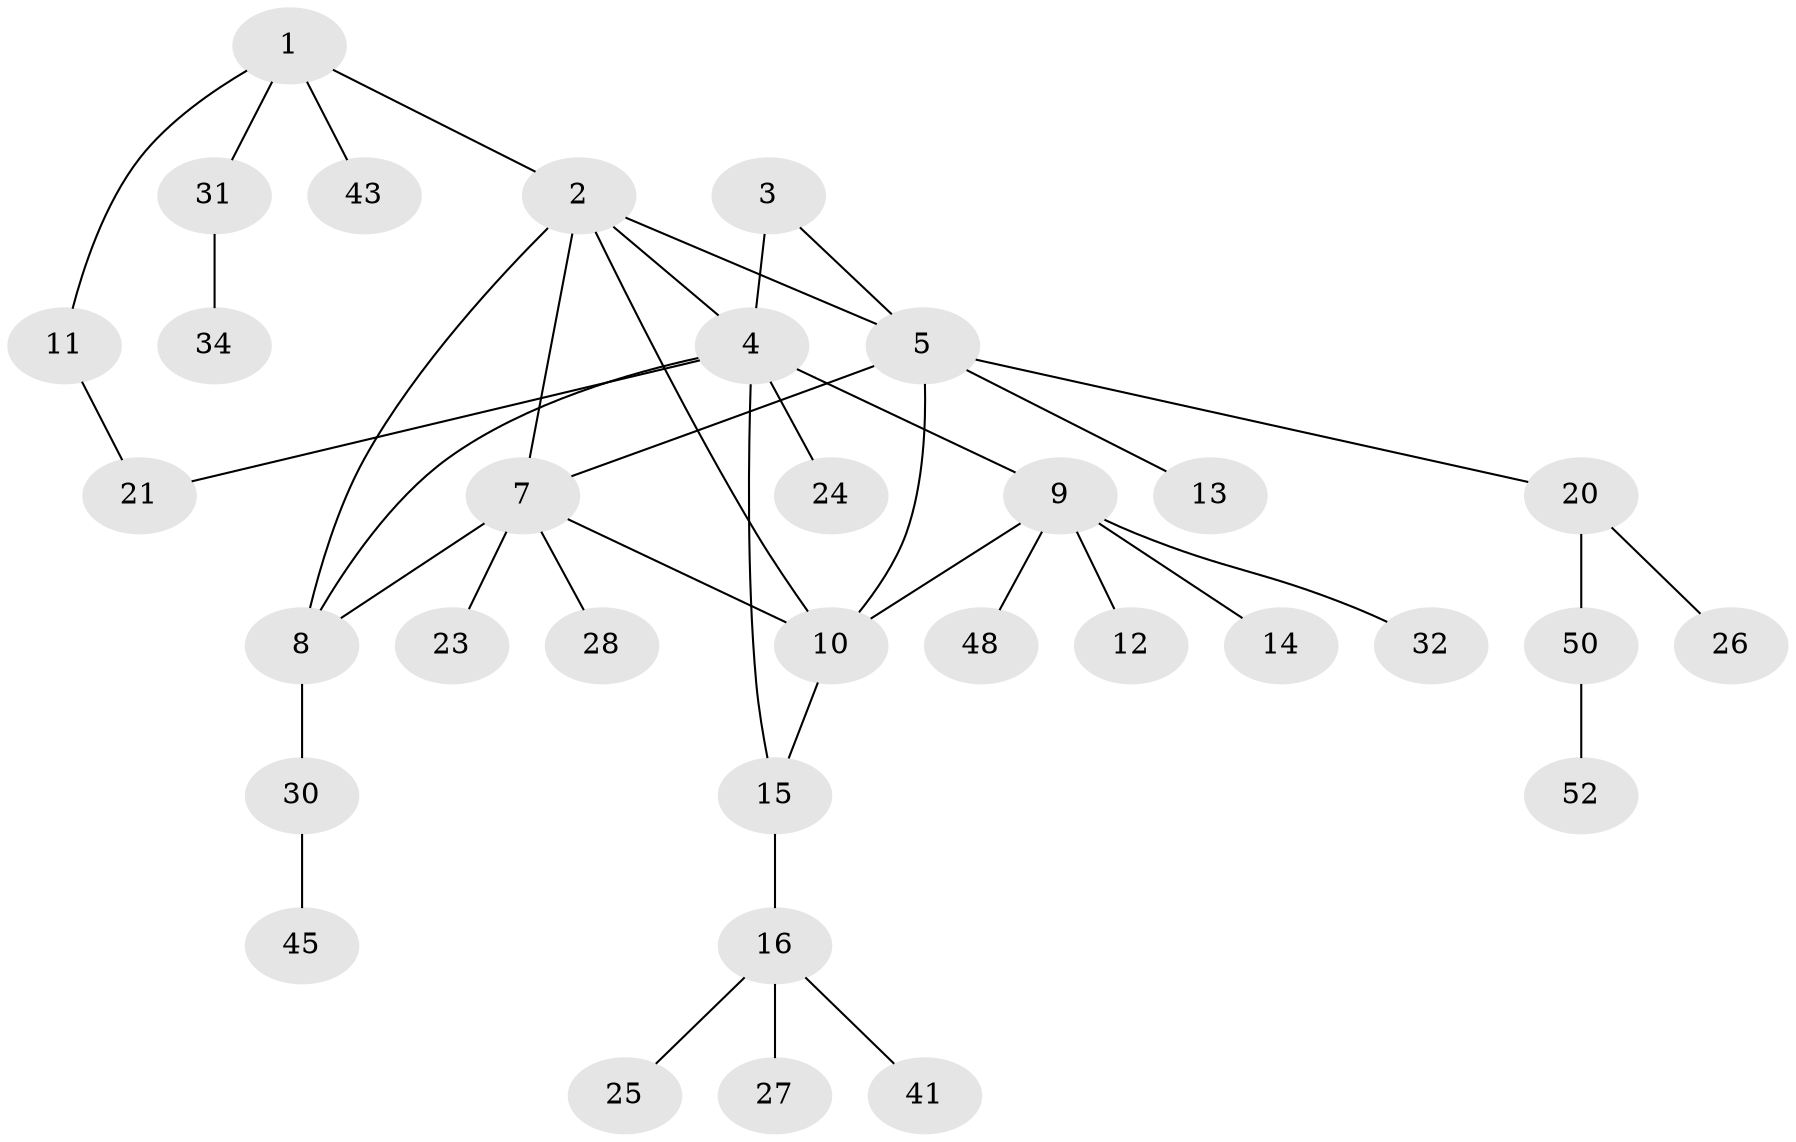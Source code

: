 // original degree distribution, {4: 0.09615384615384616, 6: 0.019230769230769232, 3: 0.1346153846153846, 8: 0.019230769230769232, 7: 0.038461538461538464, 5: 0.019230769230769232, 2: 0.21153846153846154, 1: 0.46153846153846156}
// Generated by graph-tools (version 1.1) at 2025/11/02/27/25 16:11:30]
// undirected, 33 vertices, 41 edges
graph export_dot {
graph [start="1"]
  node [color=gray90,style=filled];
  1 [super="+29"];
  2 [super="+49"];
  3 [super="+39"];
  4 [super="+33"];
  5 [super="+6"];
  7 [super="+18"];
  8 [super="+40"];
  9 [super="+37"];
  10 [super="+38"];
  11 [super="+35"];
  12 [super="+19"];
  13;
  14 [super="+22"];
  15;
  16 [super="+17"];
  20;
  21;
  23;
  24;
  25;
  26 [super="+42"];
  27;
  28;
  30 [super="+36"];
  31 [super="+47"];
  32;
  34;
  41;
  43 [super="+44"];
  45 [super="+46"];
  48;
  50 [super="+51"];
  52;
  1 -- 2;
  1 -- 11;
  1 -- 31;
  1 -- 43;
  2 -- 4;
  2 -- 7;
  2 -- 10;
  2 -- 5;
  2 -- 8;
  3 -- 4;
  3 -- 5;
  4 -- 8;
  4 -- 9;
  4 -- 15;
  4 -- 21;
  4 -- 24;
  5 -- 13;
  5 -- 20;
  5 -- 10;
  5 -- 7;
  7 -- 8;
  7 -- 10;
  7 -- 23;
  7 -- 28;
  8 -- 30;
  9 -- 10;
  9 -- 12;
  9 -- 14;
  9 -- 32;
  9 -- 48;
  10 -- 15;
  11 -- 21;
  15 -- 16;
  16 -- 25;
  16 -- 27;
  16 -- 41;
  20 -- 26;
  20 -- 50;
  30 -- 45;
  31 -- 34;
  50 -- 52;
}
